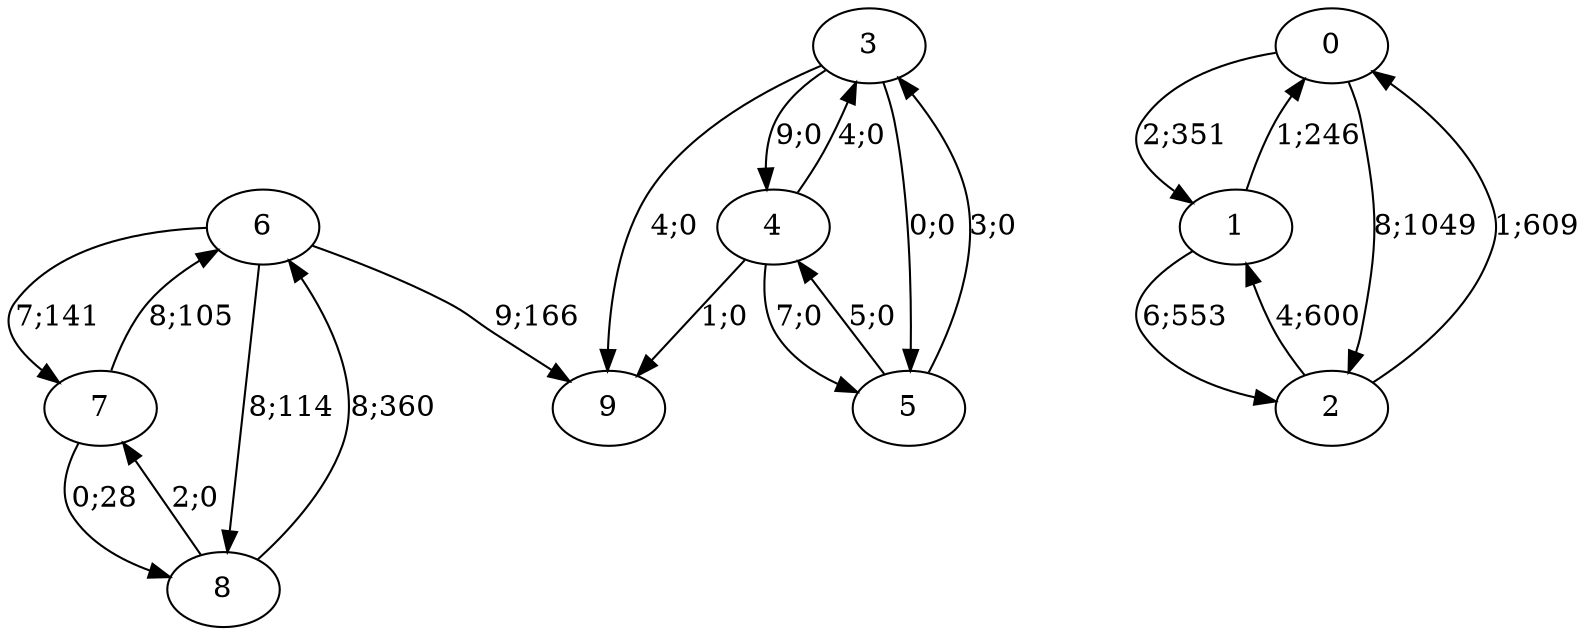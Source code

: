 digraph graph8779 {














6 -> 9 [color=black,label="9;166"]
6 -> 7 [color=black,label="7;141"]
6 -> 8 [color=black,label="8;114"]


7 -> 6 [color=black,label="8;105"]
7 -> 8 [color=black,label="0;28"]


8 -> 6 [color=black,label="8;360"]
8 -> 7 [color=black,label="2;0"]














3 -> 9 [color=black,label="4;0"]
3 -> 4 [color=black,label="9;0"]
3 -> 5 [color=black,label="0;0"]


4 -> 9 [color=black,label="1;0"]
4 -> 3 [color=black,label="4;0"]
4 -> 5 [color=black,label="7;0"]


5 -> 3 [color=black,label="3;0"]
5 -> 4 [color=black,label="5;0"]














0 -> 1 [color=black,label="2;351"]
0 -> 2 [color=black,label="8;1049"]


1 -> 0 [color=black,label="1;246"]
1 -> 2 [color=black,label="6;553"]


2 -> 0 [color=black,label="1;609"]
2 -> 1 [color=black,label="4;600"]



















}